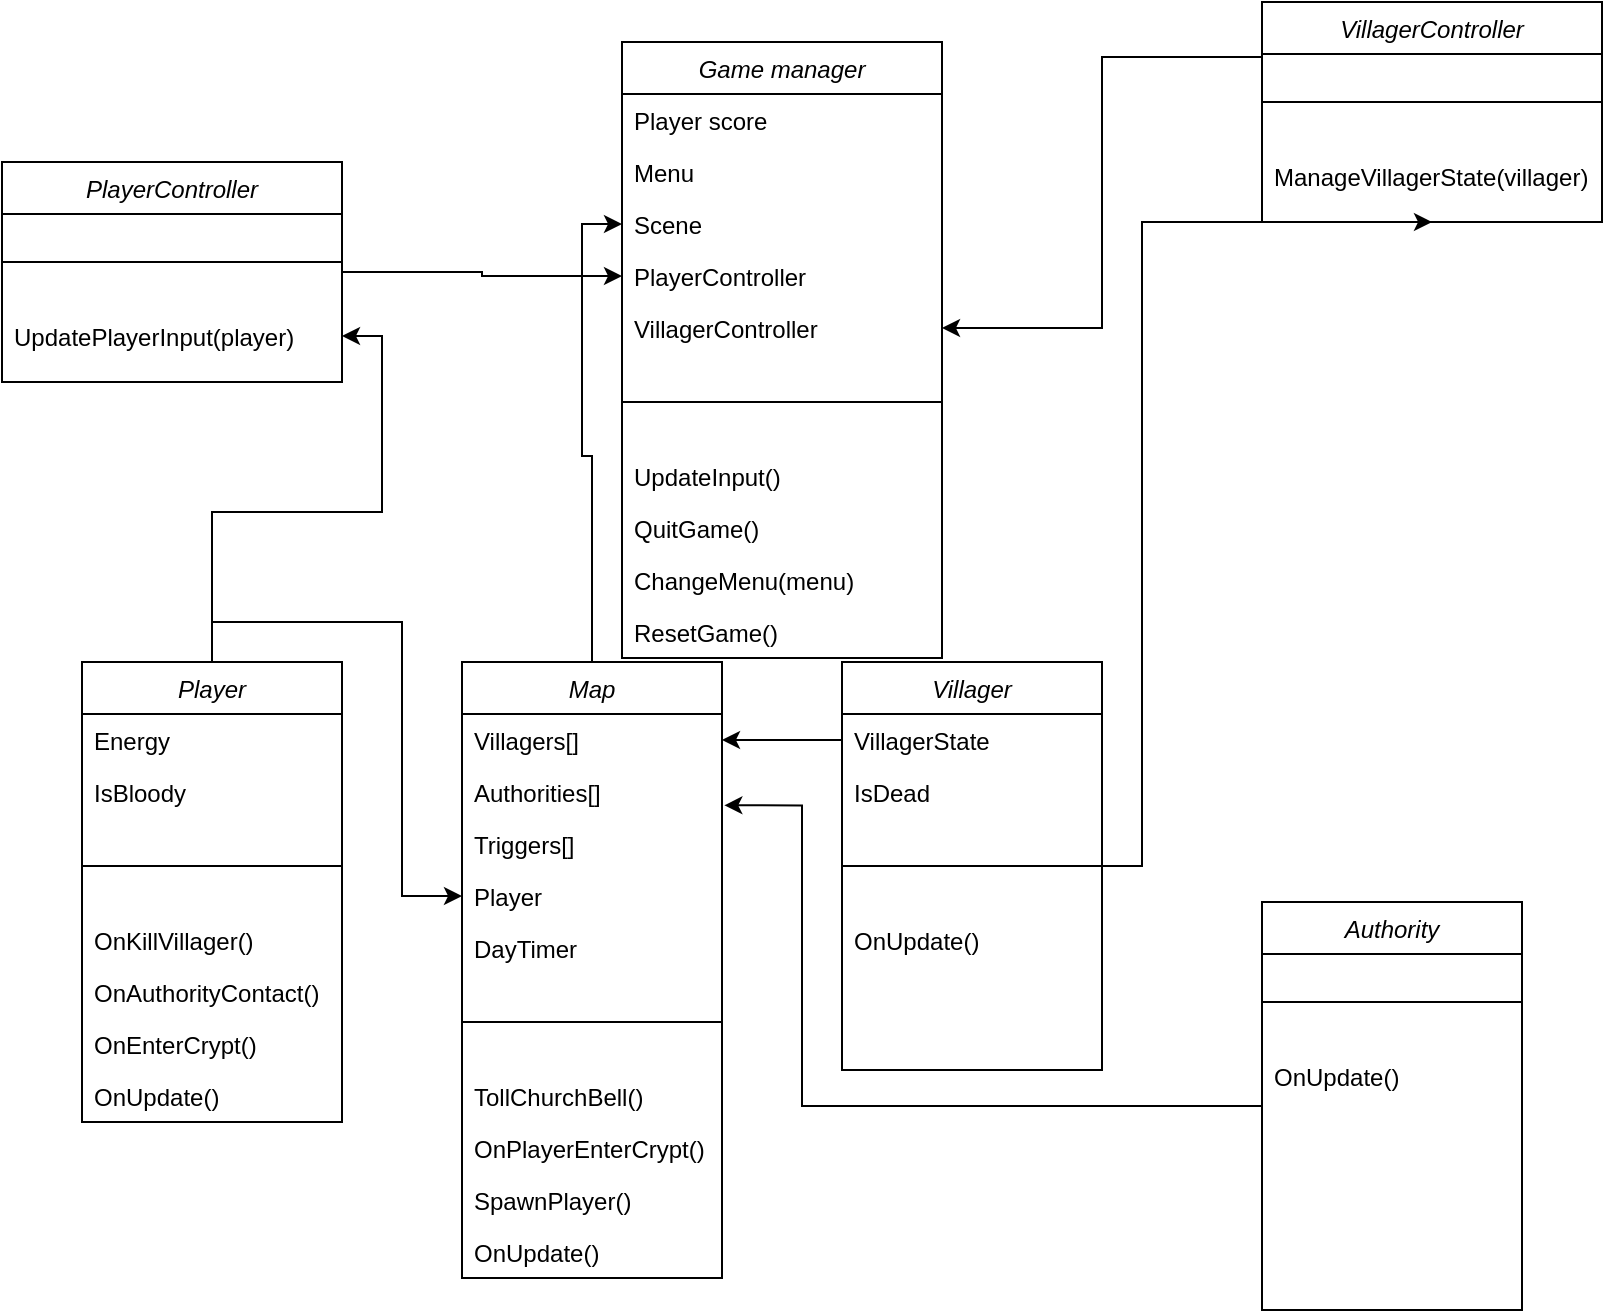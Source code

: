 <mxfile version="13.9.7" type="device"><diagram id="C5RBs43oDa-KdzZeNtuy" name="Page-1"><mxGraphModel dx="1718" dy="888" grid="1" gridSize="10" guides="1" tooltips="1" connect="1" arrows="1" fold="1" page="1" pageScale="1" pageWidth="827" pageHeight="1169" math="0" shadow="0"><root><mxCell id="WIyWlLk6GJQsqaUBKTNV-0"/><mxCell id="WIyWlLk6GJQsqaUBKTNV-1" parent="WIyWlLk6GJQsqaUBKTNV-0"/><mxCell id="zkfFHV4jXpPFQw0GAbJ--0" value="Game manager&#10;" style="swimlane;fontStyle=2;align=center;verticalAlign=top;childLayout=stackLayout;horizontal=1;startSize=26;horizontalStack=0;resizeParent=1;resizeLast=0;collapsible=1;marginBottom=0;rounded=0;shadow=0;strokeWidth=1;" parent="WIyWlLk6GJQsqaUBKTNV-1" vertex="1"><mxGeometry x="320" y="30" width="160" height="308" as="geometry"><mxRectangle x="230" y="140" width="160" height="26" as="alternateBounds"/></mxGeometry></mxCell><mxCell id="zkfFHV4jXpPFQw0GAbJ--1" value="Player score" style="text;align=left;verticalAlign=top;spacingLeft=4;spacingRight=4;overflow=hidden;rotatable=0;points=[[0,0.5],[1,0.5]];portConstraint=eastwest;" parent="zkfFHV4jXpPFQw0GAbJ--0" vertex="1"><mxGeometry y="26" width="160" height="26" as="geometry"/></mxCell><mxCell id="dLz-o-DGLnue8O4y0I-W-53" value="Menu" style="text;align=left;verticalAlign=top;spacingLeft=4;spacingRight=4;overflow=hidden;rotatable=0;points=[[0,0.5],[1,0.5]];portConstraint=eastwest;rounded=0;shadow=0;html=0;" vertex="1" parent="zkfFHV4jXpPFQw0GAbJ--0"><mxGeometry y="52" width="160" height="26" as="geometry"/></mxCell><mxCell id="zkfFHV4jXpPFQw0GAbJ--2" value="Scene&#10;" style="text;align=left;verticalAlign=top;spacingLeft=4;spacingRight=4;overflow=hidden;rotatable=0;points=[[0,0.5],[1,0.5]];portConstraint=eastwest;rounded=0;shadow=0;html=0;" parent="zkfFHV4jXpPFQw0GAbJ--0" vertex="1"><mxGeometry y="78" width="160" height="26" as="geometry"/></mxCell><mxCell id="zkfFHV4jXpPFQw0GAbJ--3" value="PlayerController&#10;" style="text;align=left;verticalAlign=top;spacingLeft=4;spacingRight=4;overflow=hidden;rotatable=0;points=[[0,0.5],[1,0.5]];portConstraint=eastwest;rounded=0;shadow=0;html=0;" parent="zkfFHV4jXpPFQw0GAbJ--0" vertex="1"><mxGeometry y="104" width="160" height="26" as="geometry"/></mxCell><mxCell id="dLz-o-DGLnue8O4y0I-W-0" value="VillagerController&#10;" style="text;align=left;verticalAlign=top;spacingLeft=4;spacingRight=4;overflow=hidden;rotatable=0;points=[[0,0.5],[1,0.5]];portConstraint=eastwest;rounded=0;shadow=0;html=0;" vertex="1" parent="zkfFHV4jXpPFQw0GAbJ--0"><mxGeometry y="130" width="160" height="26" as="geometry"/></mxCell><mxCell id="zkfFHV4jXpPFQw0GAbJ--4" value="" style="line;html=1;strokeWidth=1;align=left;verticalAlign=middle;spacingTop=-1;spacingLeft=3;spacingRight=3;rotatable=0;labelPosition=right;points=[];portConstraint=eastwest;" parent="zkfFHV4jXpPFQw0GAbJ--0" vertex="1"><mxGeometry y="156" width="160" height="48" as="geometry"/></mxCell><mxCell id="zkfFHV4jXpPFQw0GAbJ--5" value="UpdateInput()" style="text;align=left;verticalAlign=top;spacingLeft=4;spacingRight=4;overflow=hidden;rotatable=0;points=[[0,0.5],[1,0.5]];portConstraint=eastwest;" parent="zkfFHV4jXpPFQw0GAbJ--0" vertex="1"><mxGeometry y="204" width="160" height="26" as="geometry"/></mxCell><mxCell id="dLz-o-DGLnue8O4y0I-W-2" value="QuitGame()&#10;" style="text;align=left;verticalAlign=top;spacingLeft=4;spacingRight=4;overflow=hidden;rotatable=0;points=[[0,0.5],[1,0.5]];portConstraint=eastwest;" vertex="1" parent="zkfFHV4jXpPFQw0GAbJ--0"><mxGeometry y="230" width="160" height="26" as="geometry"/></mxCell><mxCell id="dLz-o-DGLnue8O4y0I-W-97" value="ChangeMenu(menu)" style="text;align=left;verticalAlign=top;spacingLeft=4;spacingRight=4;overflow=hidden;rotatable=0;points=[[0,0.5],[1,0.5]];portConstraint=eastwest;" vertex="1" parent="zkfFHV4jXpPFQw0GAbJ--0"><mxGeometry y="256" width="160" height="26" as="geometry"/></mxCell><mxCell id="dLz-o-DGLnue8O4y0I-W-98" value="ResetGame()" style="text;align=left;verticalAlign=top;spacingLeft=4;spacingRight=4;overflow=hidden;rotatable=0;points=[[0,0.5],[1,0.5]];portConstraint=eastwest;" vertex="1" parent="zkfFHV4jXpPFQw0GAbJ--0"><mxGeometry y="282" width="160" height="26" as="geometry"/></mxCell><mxCell id="dLz-o-DGLnue8O4y0I-W-83" style="edgeStyle=orthogonalEdgeStyle;rounded=0;orthogonalLoop=1;jettySize=auto;html=1;exitX=0.5;exitY=0;exitDx=0;exitDy=0;entryX=0;entryY=0.5;entryDx=0;entryDy=0;" edge="1" parent="WIyWlLk6GJQsqaUBKTNV-1" source="dLz-o-DGLnue8O4y0I-W-3" target="dLz-o-DGLnue8O4y0I-W-89"><mxGeometry relative="1" as="geometry"><mxPoint x="240" y="260" as="targetPoint"/></mxGeometry></mxCell><mxCell id="dLz-o-DGLnue8O4y0I-W-91" style="edgeStyle=orthogonalEdgeStyle;rounded=0;orthogonalLoop=1;jettySize=auto;html=1;entryX=1;entryY=0.5;entryDx=0;entryDy=0;" edge="1" parent="WIyWlLk6GJQsqaUBKTNV-1" source="dLz-o-DGLnue8O4y0I-W-3" target="dLz-o-DGLnue8O4y0I-W-94"><mxGeometry relative="1" as="geometry"><mxPoint x="60" y="200" as="targetPoint"/></mxGeometry></mxCell><mxCell id="dLz-o-DGLnue8O4y0I-W-3" value="Player" style="swimlane;fontStyle=2;align=center;verticalAlign=top;childLayout=stackLayout;horizontal=1;startSize=26;horizontalStack=0;resizeParent=1;resizeLast=0;collapsible=1;marginBottom=0;rounded=0;shadow=0;strokeWidth=1;" vertex="1" parent="WIyWlLk6GJQsqaUBKTNV-1"><mxGeometry x="50" y="340" width="130" height="230" as="geometry"><mxRectangle x="230" y="140" width="160" height="26" as="alternateBounds"/></mxGeometry></mxCell><mxCell id="dLz-o-DGLnue8O4y0I-W-4" value="Energy" style="text;align=left;verticalAlign=top;spacingLeft=4;spacingRight=4;overflow=hidden;rotatable=0;points=[[0,0.5],[1,0.5]];portConstraint=eastwest;" vertex="1" parent="dLz-o-DGLnue8O4y0I-W-3"><mxGeometry y="26" width="130" height="26" as="geometry"/></mxCell><mxCell id="dLz-o-DGLnue8O4y0I-W-21" value="IsBloody" style="text;align=left;verticalAlign=top;spacingLeft=4;spacingRight=4;overflow=hidden;rotatable=0;points=[[0,0.5],[1,0.5]];portConstraint=eastwest;" vertex="1" parent="dLz-o-DGLnue8O4y0I-W-3"><mxGeometry y="52" width="130" height="26" as="geometry"/></mxCell><mxCell id="dLz-o-DGLnue8O4y0I-W-9" value="" style="line;html=1;strokeWidth=1;align=left;verticalAlign=middle;spacingTop=-1;spacingLeft=3;spacingRight=3;rotatable=0;labelPosition=right;points=[];portConstraint=eastwest;" vertex="1" parent="dLz-o-DGLnue8O4y0I-W-3"><mxGeometry y="78" width="130" height="48" as="geometry"/></mxCell><mxCell id="dLz-o-DGLnue8O4y0I-W-10" value="OnKillVillager()" style="text;align=left;verticalAlign=top;spacingLeft=4;spacingRight=4;overflow=hidden;rotatable=0;points=[[0,0.5],[1,0.5]];portConstraint=eastwest;" vertex="1" parent="dLz-o-DGLnue8O4y0I-W-3"><mxGeometry y="126" width="130" height="26" as="geometry"/></mxCell><mxCell id="dLz-o-DGLnue8O4y0I-W-11" value="OnAuthorityContact()" style="text;align=left;verticalAlign=top;spacingLeft=4;spacingRight=4;overflow=hidden;rotatable=0;points=[[0,0.5],[1,0.5]];portConstraint=eastwest;" vertex="1" parent="dLz-o-DGLnue8O4y0I-W-3"><mxGeometry y="152" width="130" height="26" as="geometry"/></mxCell><mxCell id="dLz-o-DGLnue8O4y0I-W-38" value="OnEnterCrypt()&#10;&#10;" style="text;align=left;verticalAlign=top;spacingLeft=4;spacingRight=4;overflow=hidden;rotatable=0;points=[[0,0.5],[1,0.5]];portConstraint=eastwest;" vertex="1" parent="dLz-o-DGLnue8O4y0I-W-3"><mxGeometry y="178" width="130" height="26" as="geometry"/></mxCell><mxCell id="dLz-o-DGLnue8O4y0I-W-60" value="OnUpdate()&#10;" style="text;align=left;verticalAlign=top;spacingLeft=4;spacingRight=4;overflow=hidden;rotatable=0;points=[[0,0.5],[1,0.5]];portConstraint=eastwest;" vertex="1" parent="dLz-o-DGLnue8O4y0I-W-3"><mxGeometry y="204" width="130" height="26" as="geometry"/></mxCell><mxCell id="dLz-o-DGLnue8O4y0I-W-96" style="edgeStyle=orthogonalEdgeStyle;rounded=0;orthogonalLoop=1;jettySize=auto;html=1;entryX=0;entryY=0.5;entryDx=0;entryDy=0;" edge="1" parent="WIyWlLk6GJQsqaUBKTNV-1" source="dLz-o-DGLnue8O4y0I-W-24" target="zkfFHV4jXpPFQw0GAbJ--2"><mxGeometry relative="1" as="geometry"/></mxCell><mxCell id="dLz-o-DGLnue8O4y0I-W-24" value="Map" style="swimlane;fontStyle=2;align=center;verticalAlign=top;childLayout=stackLayout;horizontal=1;startSize=26;horizontalStack=0;resizeParent=1;resizeLast=0;collapsible=1;marginBottom=0;rounded=0;shadow=0;strokeWidth=1;" vertex="1" parent="WIyWlLk6GJQsqaUBKTNV-1"><mxGeometry x="240" y="340" width="130" height="308" as="geometry"><mxRectangle x="230" y="140" width="160" height="26" as="alternateBounds"/></mxGeometry></mxCell><mxCell id="dLz-o-DGLnue8O4y0I-W-25" value="Villagers[]" style="text;align=left;verticalAlign=top;spacingLeft=4;spacingRight=4;overflow=hidden;rotatable=0;points=[[0,0.5],[1,0.5]];portConstraint=eastwest;" vertex="1" parent="dLz-o-DGLnue8O4y0I-W-24"><mxGeometry y="26" width="130" height="26" as="geometry"/></mxCell><mxCell id="dLz-o-DGLnue8O4y0I-W-26" value="Authorities[]" style="text;align=left;verticalAlign=top;spacingLeft=4;spacingRight=4;overflow=hidden;rotatable=0;points=[[0,0.5],[1,0.5]];portConstraint=eastwest;" vertex="1" parent="dLz-o-DGLnue8O4y0I-W-24"><mxGeometry y="52" width="130" height="26" as="geometry"/></mxCell><mxCell id="dLz-o-DGLnue8O4y0I-W-37" value="Triggers[]" style="text;align=left;verticalAlign=top;spacingLeft=4;spacingRight=4;overflow=hidden;rotatable=0;points=[[0,0.5],[1,0.5]];portConstraint=eastwest;" vertex="1" parent="dLz-o-DGLnue8O4y0I-W-24"><mxGeometry y="78" width="130" height="26" as="geometry"/></mxCell><mxCell id="dLz-o-DGLnue8O4y0I-W-89" value="Player" style="text;align=left;verticalAlign=top;spacingLeft=4;spacingRight=4;overflow=hidden;rotatable=0;points=[[0,0.5],[1,0.5]];portConstraint=eastwest;" vertex="1" parent="dLz-o-DGLnue8O4y0I-W-24"><mxGeometry y="104" width="130" height="26" as="geometry"/></mxCell><mxCell id="dLz-o-DGLnue8O4y0I-W-36" value="DayTimer" style="text;align=left;verticalAlign=top;spacingLeft=4;spacingRight=4;overflow=hidden;rotatable=0;points=[[0,0.5],[1,0.5]];portConstraint=eastwest;" vertex="1" parent="dLz-o-DGLnue8O4y0I-W-24"><mxGeometry y="130" width="130" height="26" as="geometry"/></mxCell><mxCell id="dLz-o-DGLnue8O4y0I-W-27" value="" style="line;html=1;strokeWidth=1;align=left;verticalAlign=middle;spacingTop=-1;spacingLeft=3;spacingRight=3;rotatable=0;labelPosition=right;points=[];portConstraint=eastwest;" vertex="1" parent="dLz-o-DGLnue8O4y0I-W-24"><mxGeometry y="156" width="130" height="48" as="geometry"/></mxCell><mxCell id="dLz-o-DGLnue8O4y0I-W-56" value="TollChurchBell()" style="text;align=left;verticalAlign=top;spacingLeft=4;spacingRight=4;overflow=hidden;rotatable=0;points=[[0,0.5],[1,0.5]];portConstraint=eastwest;" vertex="1" parent="dLz-o-DGLnue8O4y0I-W-24"><mxGeometry y="204" width="130" height="26" as="geometry"/></mxCell><mxCell id="dLz-o-DGLnue8O4y0I-W-54" value="OnPlayerEnterCrypt()" style="text;align=left;verticalAlign=top;spacingLeft=4;spacingRight=4;overflow=hidden;rotatable=0;points=[[0,0.5],[1,0.5]];portConstraint=eastwest;" vertex="1" parent="dLz-o-DGLnue8O4y0I-W-24"><mxGeometry y="230" width="130" height="26" as="geometry"/></mxCell><mxCell id="dLz-o-DGLnue8O4y0I-W-55" value="SpawnPlayer()" style="text;align=left;verticalAlign=top;spacingLeft=4;spacingRight=4;overflow=hidden;rotatable=0;points=[[0,0.5],[1,0.5]];portConstraint=eastwest;" vertex="1" parent="dLz-o-DGLnue8O4y0I-W-24"><mxGeometry y="256" width="130" height="26" as="geometry"/></mxCell><mxCell id="dLz-o-DGLnue8O4y0I-W-61" value="OnUpdate()" style="text;align=left;verticalAlign=top;spacingLeft=4;spacingRight=4;overflow=hidden;rotatable=0;points=[[0,0.5],[1,0.5]];portConstraint=eastwest;" vertex="1" parent="dLz-o-DGLnue8O4y0I-W-24"><mxGeometry y="282" width="130" height="26" as="geometry"/></mxCell><mxCell id="dLz-o-DGLnue8O4y0I-W-84" style="edgeStyle=orthogonalEdgeStyle;rounded=0;orthogonalLoop=1;jettySize=auto;html=1;entryX=0.5;entryY=1;entryDx=0;entryDy=0;" edge="1" parent="WIyWlLk6GJQsqaUBKTNV-1" source="dLz-o-DGLnue8O4y0I-W-40" target="dLz-o-DGLnue8O4y0I-W-75"><mxGeometry relative="1" as="geometry"><Array as="points"><mxPoint x="580" y="442"/><mxPoint x="580" y="120"/></Array></mxGeometry></mxCell><mxCell id="dLz-o-DGLnue8O4y0I-W-40" value="Villager" style="swimlane;fontStyle=2;align=center;verticalAlign=top;childLayout=stackLayout;horizontal=1;startSize=26;horizontalStack=0;resizeParent=1;resizeLast=0;collapsible=1;marginBottom=0;rounded=0;shadow=0;strokeWidth=1;" vertex="1" parent="WIyWlLk6GJQsqaUBKTNV-1"><mxGeometry x="430" y="340" width="130" height="204" as="geometry"><mxRectangle x="230" y="140" width="160" height="26" as="alternateBounds"/></mxGeometry></mxCell><mxCell id="dLz-o-DGLnue8O4y0I-W-41" value="VillagerState" style="text;align=left;verticalAlign=top;spacingLeft=4;spacingRight=4;overflow=hidden;rotatable=0;points=[[0,0.5],[1,0.5]];portConstraint=eastwest;" vertex="1" parent="dLz-o-DGLnue8O4y0I-W-40"><mxGeometry y="26" width="130" height="26" as="geometry"/></mxCell><mxCell id="dLz-o-DGLnue8O4y0I-W-42" value="IsDead" style="text;align=left;verticalAlign=top;spacingLeft=4;spacingRight=4;overflow=hidden;rotatable=0;points=[[0,0.5],[1,0.5]];portConstraint=eastwest;" vertex="1" parent="dLz-o-DGLnue8O4y0I-W-40"><mxGeometry y="52" width="130" height="26" as="geometry"/></mxCell><mxCell id="dLz-o-DGLnue8O4y0I-W-45" value="" style="line;html=1;strokeWidth=1;align=left;verticalAlign=middle;spacingTop=-1;spacingLeft=3;spacingRight=3;rotatable=0;labelPosition=right;points=[];portConstraint=eastwest;" vertex="1" parent="dLz-o-DGLnue8O4y0I-W-40"><mxGeometry y="78" width="130" height="48" as="geometry"/></mxCell><mxCell id="dLz-o-DGLnue8O4y0I-W-72" value="OnUpdate()" style="text;align=left;verticalAlign=top;spacingLeft=4;spacingRight=4;overflow=hidden;rotatable=0;points=[[0,0.5],[1,0.5]];portConstraint=eastwest;" vertex="1" parent="dLz-o-DGLnue8O4y0I-W-40"><mxGeometry y="126" width="130" height="26" as="geometry"/></mxCell><mxCell id="dLz-o-DGLnue8O4y0I-W-88" style="edgeStyle=orthogonalEdgeStyle;rounded=0;orthogonalLoop=1;jettySize=auto;html=1;entryX=1.009;entryY=0.756;entryDx=0;entryDy=0;entryPerimeter=0;" edge="1" parent="WIyWlLk6GJQsqaUBKTNV-1" source="dLz-o-DGLnue8O4y0I-W-48" target="dLz-o-DGLnue8O4y0I-W-26"><mxGeometry relative="1" as="geometry"><Array as="points"><mxPoint x="410" y="562"/><mxPoint x="410" y="412"/></Array></mxGeometry></mxCell><mxCell id="dLz-o-DGLnue8O4y0I-W-48" value="Authority" style="swimlane;fontStyle=2;align=center;verticalAlign=top;childLayout=stackLayout;horizontal=1;startSize=26;horizontalStack=0;resizeParent=1;resizeLast=0;collapsible=1;marginBottom=0;rounded=0;shadow=0;strokeWidth=1;" vertex="1" parent="WIyWlLk6GJQsqaUBKTNV-1"><mxGeometry x="640" y="460" width="130" height="204" as="geometry"><mxRectangle x="230" y="140" width="160" height="26" as="alternateBounds"/></mxGeometry></mxCell><mxCell id="dLz-o-DGLnue8O4y0I-W-51" value="" style="line;html=1;strokeWidth=1;align=left;verticalAlign=middle;spacingTop=-1;spacingLeft=3;spacingRight=3;rotatable=0;labelPosition=right;points=[];portConstraint=eastwest;" vertex="1" parent="dLz-o-DGLnue8O4y0I-W-48"><mxGeometry y="26" width="130" height="48" as="geometry"/></mxCell><mxCell id="dLz-o-DGLnue8O4y0I-W-73" value="OnUpdate()" style="text;align=left;verticalAlign=top;spacingLeft=4;spacingRight=4;overflow=hidden;rotatable=0;points=[[0,0.5],[1,0.5]];portConstraint=eastwest;" vertex="1" parent="dLz-o-DGLnue8O4y0I-W-48"><mxGeometry y="74" width="130" height="26" as="geometry"/></mxCell><mxCell id="dLz-o-DGLnue8O4y0I-W-82" style="edgeStyle=orthogonalEdgeStyle;rounded=0;orthogonalLoop=1;jettySize=auto;html=1;exitX=0;exitY=0.25;exitDx=0;exitDy=0;entryX=1;entryY=0.5;entryDx=0;entryDy=0;" edge="1" parent="WIyWlLk6GJQsqaUBKTNV-1" source="dLz-o-DGLnue8O4y0I-W-75" target="dLz-o-DGLnue8O4y0I-W-0"><mxGeometry relative="1" as="geometry"><mxPoint x="490" y="170" as="targetPoint"/></mxGeometry></mxCell><mxCell id="dLz-o-DGLnue8O4y0I-W-75" value="VillagerController" style="swimlane;fontStyle=2;align=center;verticalAlign=top;childLayout=stackLayout;horizontal=1;startSize=26;horizontalStack=0;resizeParent=1;resizeLast=0;collapsible=1;marginBottom=0;rounded=0;shadow=0;strokeWidth=1;" vertex="1" parent="WIyWlLk6GJQsqaUBKTNV-1"><mxGeometry x="640" y="10" width="170" height="110" as="geometry"><mxRectangle x="230" y="140" width="160" height="26" as="alternateBounds"/></mxGeometry></mxCell><mxCell id="dLz-o-DGLnue8O4y0I-W-78" value="" style="line;html=1;strokeWidth=1;align=left;verticalAlign=middle;spacingTop=-1;spacingLeft=3;spacingRight=3;rotatable=0;labelPosition=right;points=[];portConstraint=eastwest;" vertex="1" parent="dLz-o-DGLnue8O4y0I-W-75"><mxGeometry y="26" width="170" height="48" as="geometry"/></mxCell><mxCell id="dLz-o-DGLnue8O4y0I-W-79" value="ManageVillagerState(villager)" style="text;align=left;verticalAlign=top;spacingLeft=4;spacingRight=4;overflow=hidden;rotatable=0;points=[[0,0.5],[1,0.5]];portConstraint=eastwest;" vertex="1" parent="dLz-o-DGLnue8O4y0I-W-75"><mxGeometry y="74" width="170" height="26" as="geometry"/></mxCell><mxCell id="dLz-o-DGLnue8O4y0I-W-90" style="edgeStyle=orthogonalEdgeStyle;rounded=0;orthogonalLoop=1;jettySize=auto;html=1;" edge="1" parent="WIyWlLk6GJQsqaUBKTNV-1" source="dLz-o-DGLnue8O4y0I-W-41" target="dLz-o-DGLnue8O4y0I-W-25"><mxGeometry relative="1" as="geometry"/></mxCell><mxCell id="dLz-o-DGLnue8O4y0I-W-95" style="edgeStyle=orthogonalEdgeStyle;rounded=0;orthogonalLoop=1;jettySize=auto;html=1;" edge="1" parent="WIyWlLk6GJQsqaUBKTNV-1" source="dLz-o-DGLnue8O4y0I-W-92" target="zkfFHV4jXpPFQw0GAbJ--3"><mxGeometry relative="1" as="geometry"/></mxCell><mxCell id="dLz-o-DGLnue8O4y0I-W-92" value="PlayerController" style="swimlane;fontStyle=2;align=center;verticalAlign=top;childLayout=stackLayout;horizontal=1;startSize=26;horizontalStack=0;resizeParent=1;resizeLast=0;collapsible=1;marginBottom=0;rounded=0;shadow=0;strokeWidth=1;" vertex="1" parent="WIyWlLk6GJQsqaUBKTNV-1"><mxGeometry x="10" y="90" width="170" height="110" as="geometry"><mxRectangle x="230" y="140" width="160" height="26" as="alternateBounds"/></mxGeometry></mxCell><mxCell id="dLz-o-DGLnue8O4y0I-W-93" value="" style="line;html=1;strokeWidth=1;align=left;verticalAlign=middle;spacingTop=-1;spacingLeft=3;spacingRight=3;rotatable=0;labelPosition=right;points=[];portConstraint=eastwest;" vertex="1" parent="dLz-o-DGLnue8O4y0I-W-92"><mxGeometry y="26" width="170" height="48" as="geometry"/></mxCell><mxCell id="dLz-o-DGLnue8O4y0I-W-94" value="UpdatePlayerInput(player)" style="text;align=left;verticalAlign=top;spacingLeft=4;spacingRight=4;overflow=hidden;rotatable=0;points=[[0,0.5],[1,0.5]];portConstraint=eastwest;" vertex="1" parent="dLz-o-DGLnue8O4y0I-W-92"><mxGeometry y="74" width="170" height="26" as="geometry"/></mxCell></root></mxGraphModel></diagram></mxfile>